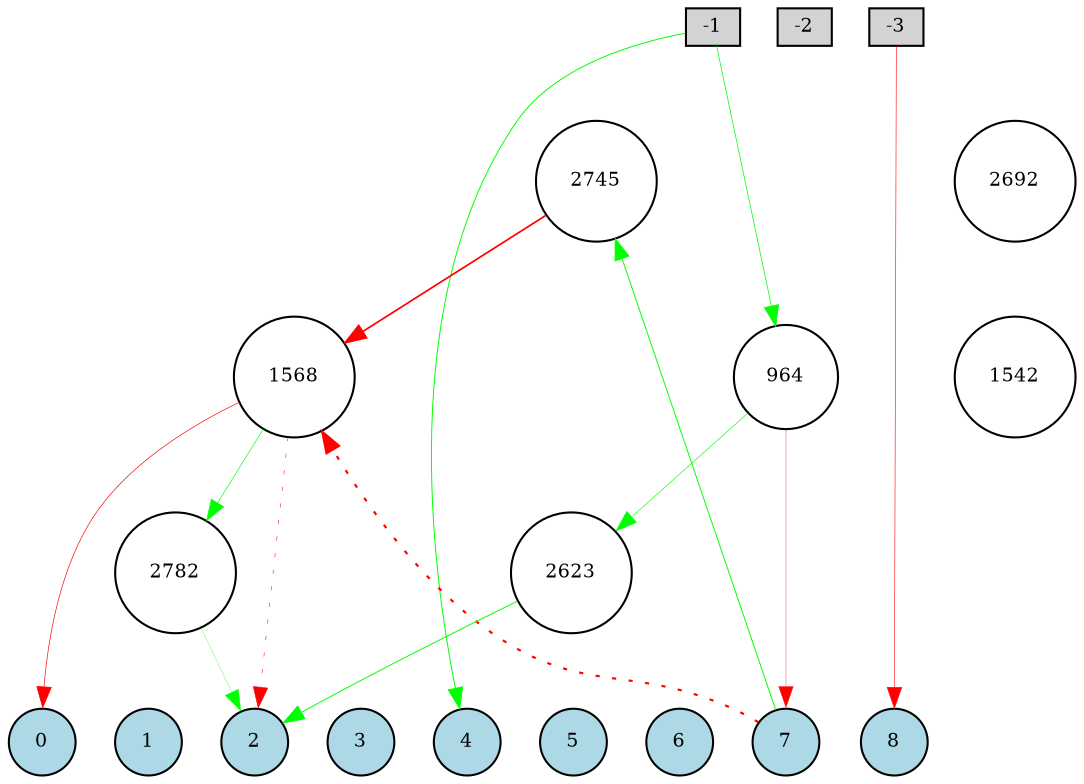 digraph {
	node [fontsize=9 height=0.2 shape=circle width=0.2]
	subgraph inputs {
		node [shape=box style=filled]
		rank=source
		-1 [fillcolor=lightgray]
		-2 [fillcolor=lightgray]
		-1 -> -2 [style=invis]
		-3 [fillcolor=lightgray]
		-2 -> -3 [style=invis]
	}
	subgraph outputs {
		node [style=filled]
		rank=sink
		0 [fillcolor=lightblue fontsize=9 height=0.2 shape=circle width=0.2]
		1 [fillcolor=lightblue fontsize=9 height=0.2 shape=circle width=0.2]
		0 -> 1 [style=invis]
		2 [fillcolor=lightblue fontsize=9 height=0.2 shape=circle width=0.2]
		1 -> 2 [style=invis]
		3 [fillcolor=lightblue fontsize=9 height=0.2 shape=circle width=0.2]
		2 -> 3 [style=invis]
		4 [fillcolor=lightblue fontsize=9 height=0.2 shape=circle width=0.2]
		3 -> 4 [style=invis]
		5 [fillcolor=lightblue fontsize=9 height=0.2 shape=circle width=0.2]
		4 -> 5 [style=invis]
		6 [fillcolor=lightblue fontsize=9 height=0.2 shape=circle width=0.2]
		5 -> 6 [style=invis]
		7 [fillcolor=lightblue fontsize=9 height=0.2 shape=circle width=0.2]
		6 -> 7 [style=invis]
		8 [fillcolor=lightblue fontsize=9 height=0.2 shape=circle width=0.2]
		7 -> 8 [style=invis]
	}
	964 [fillcolor=white style=filled]
	1542 [fillcolor=white style=filled]
	2692 [fillcolor=white style=filled]
	1568 [fillcolor=white style=filled]
	2745 [fillcolor=white style=filled]
	2782 [fillcolor=white style=filled]
	2623 [fillcolor=white style=filled]
	-1 -> 964 [color=green penwidth=0.35758385414629057 style=solid]
	964 -> 7 [color=red penwidth=0.16597119243125724 style=solid]
	-3 -> 8 [color=red penwidth=0.2817781518622859 style=solid]
	7 -> 1568 [color=red penwidth=1.0335973214197753 style=dotted]
	-1 -> 4 [color=green penwidth=0.4706575044494471 style=solid]
	1568 -> 2 [color=red penwidth=0.25393372397860176 style=dotted]
	964 -> 2623 [color=green penwidth=0.29631966312532165 style=solid]
	2623 -> 2 [color=green penwidth=0.46112104614637583 style=solid]
	7 -> 2745 [color=green penwidth=0.4639912632194454 style=solid]
	2745 -> 1568 [color=red penwidth=0.8232007746425885 style=solid]
	1568 -> 0 [color=red penwidth=0.3226705247749536 style=solid]
	1568 -> 2782 [color=green penwidth=0.3151939253223919 style=solid]
	2782 -> 2 [color=green penwidth=0.14171949534332895 style=solid]
}
